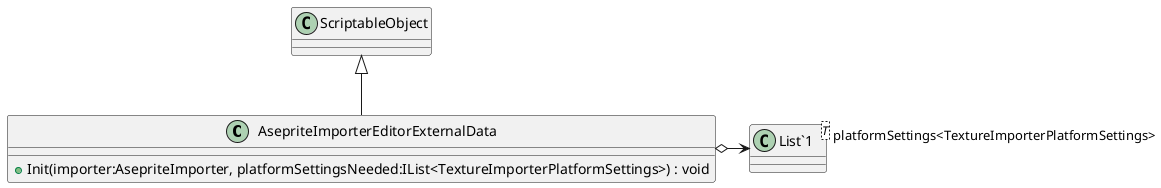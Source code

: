 @startuml
class AsepriteImporterEditorExternalData {
    + Init(importer:AsepriteImporter, platformSettingsNeeded:IList<TextureImporterPlatformSettings>) : void
}
class "List`1"<T> {
}
ScriptableObject <|-- AsepriteImporterEditorExternalData
AsepriteImporterEditorExternalData o-> "platformSettings<TextureImporterPlatformSettings>" "List`1"
@enduml
